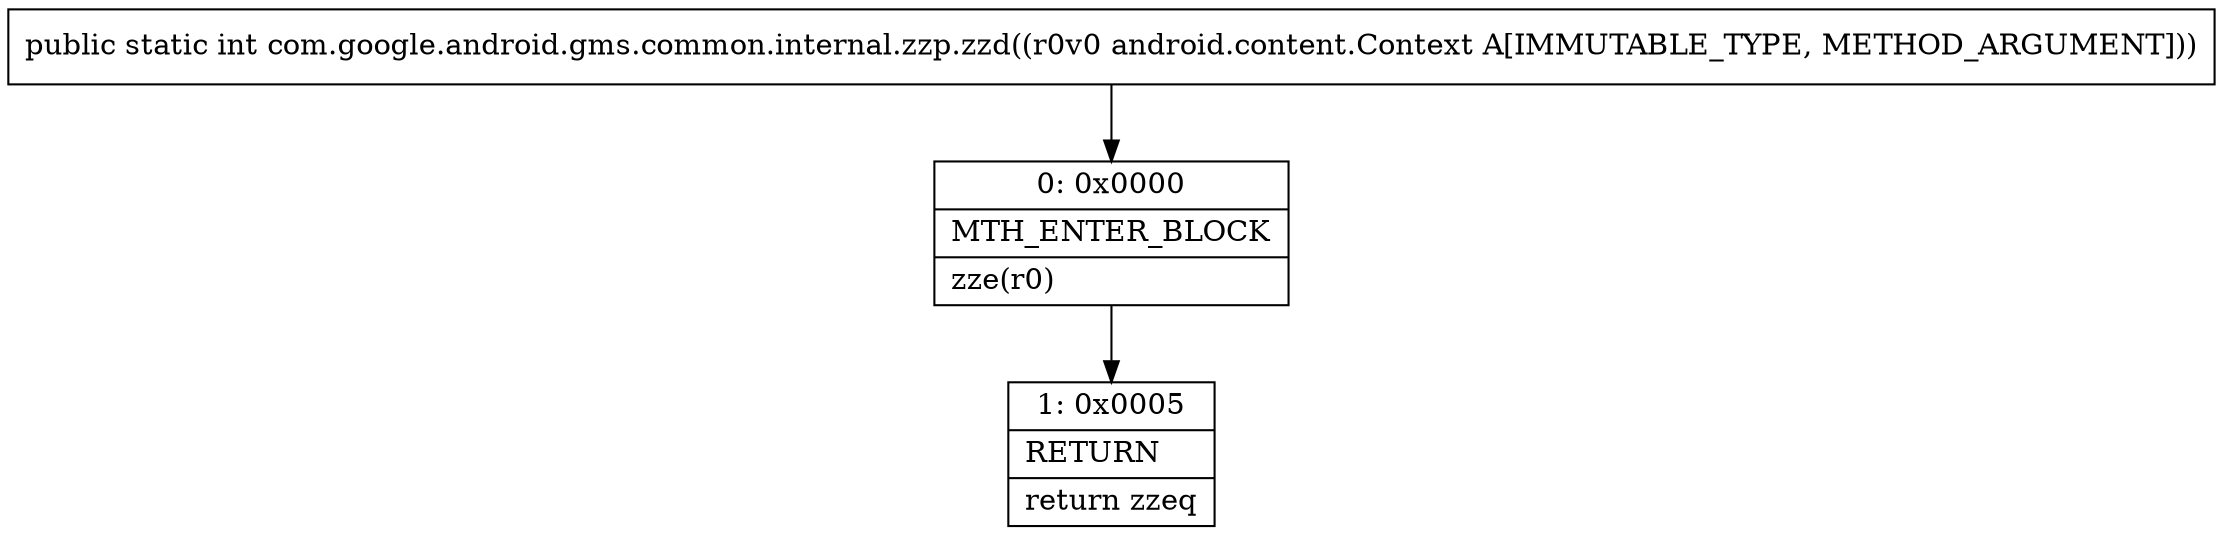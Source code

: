 digraph "CFG forcom.google.android.gms.common.internal.zzp.zzd(Landroid\/content\/Context;)I" {
Node_0 [shape=record,label="{0\:\ 0x0000|MTH_ENTER_BLOCK\l|zze(r0)\l}"];
Node_1 [shape=record,label="{1\:\ 0x0005|RETURN\l|return zzeq\l}"];
MethodNode[shape=record,label="{public static int com.google.android.gms.common.internal.zzp.zzd((r0v0 android.content.Context A[IMMUTABLE_TYPE, METHOD_ARGUMENT])) }"];
MethodNode -> Node_0;
Node_0 -> Node_1;
}

